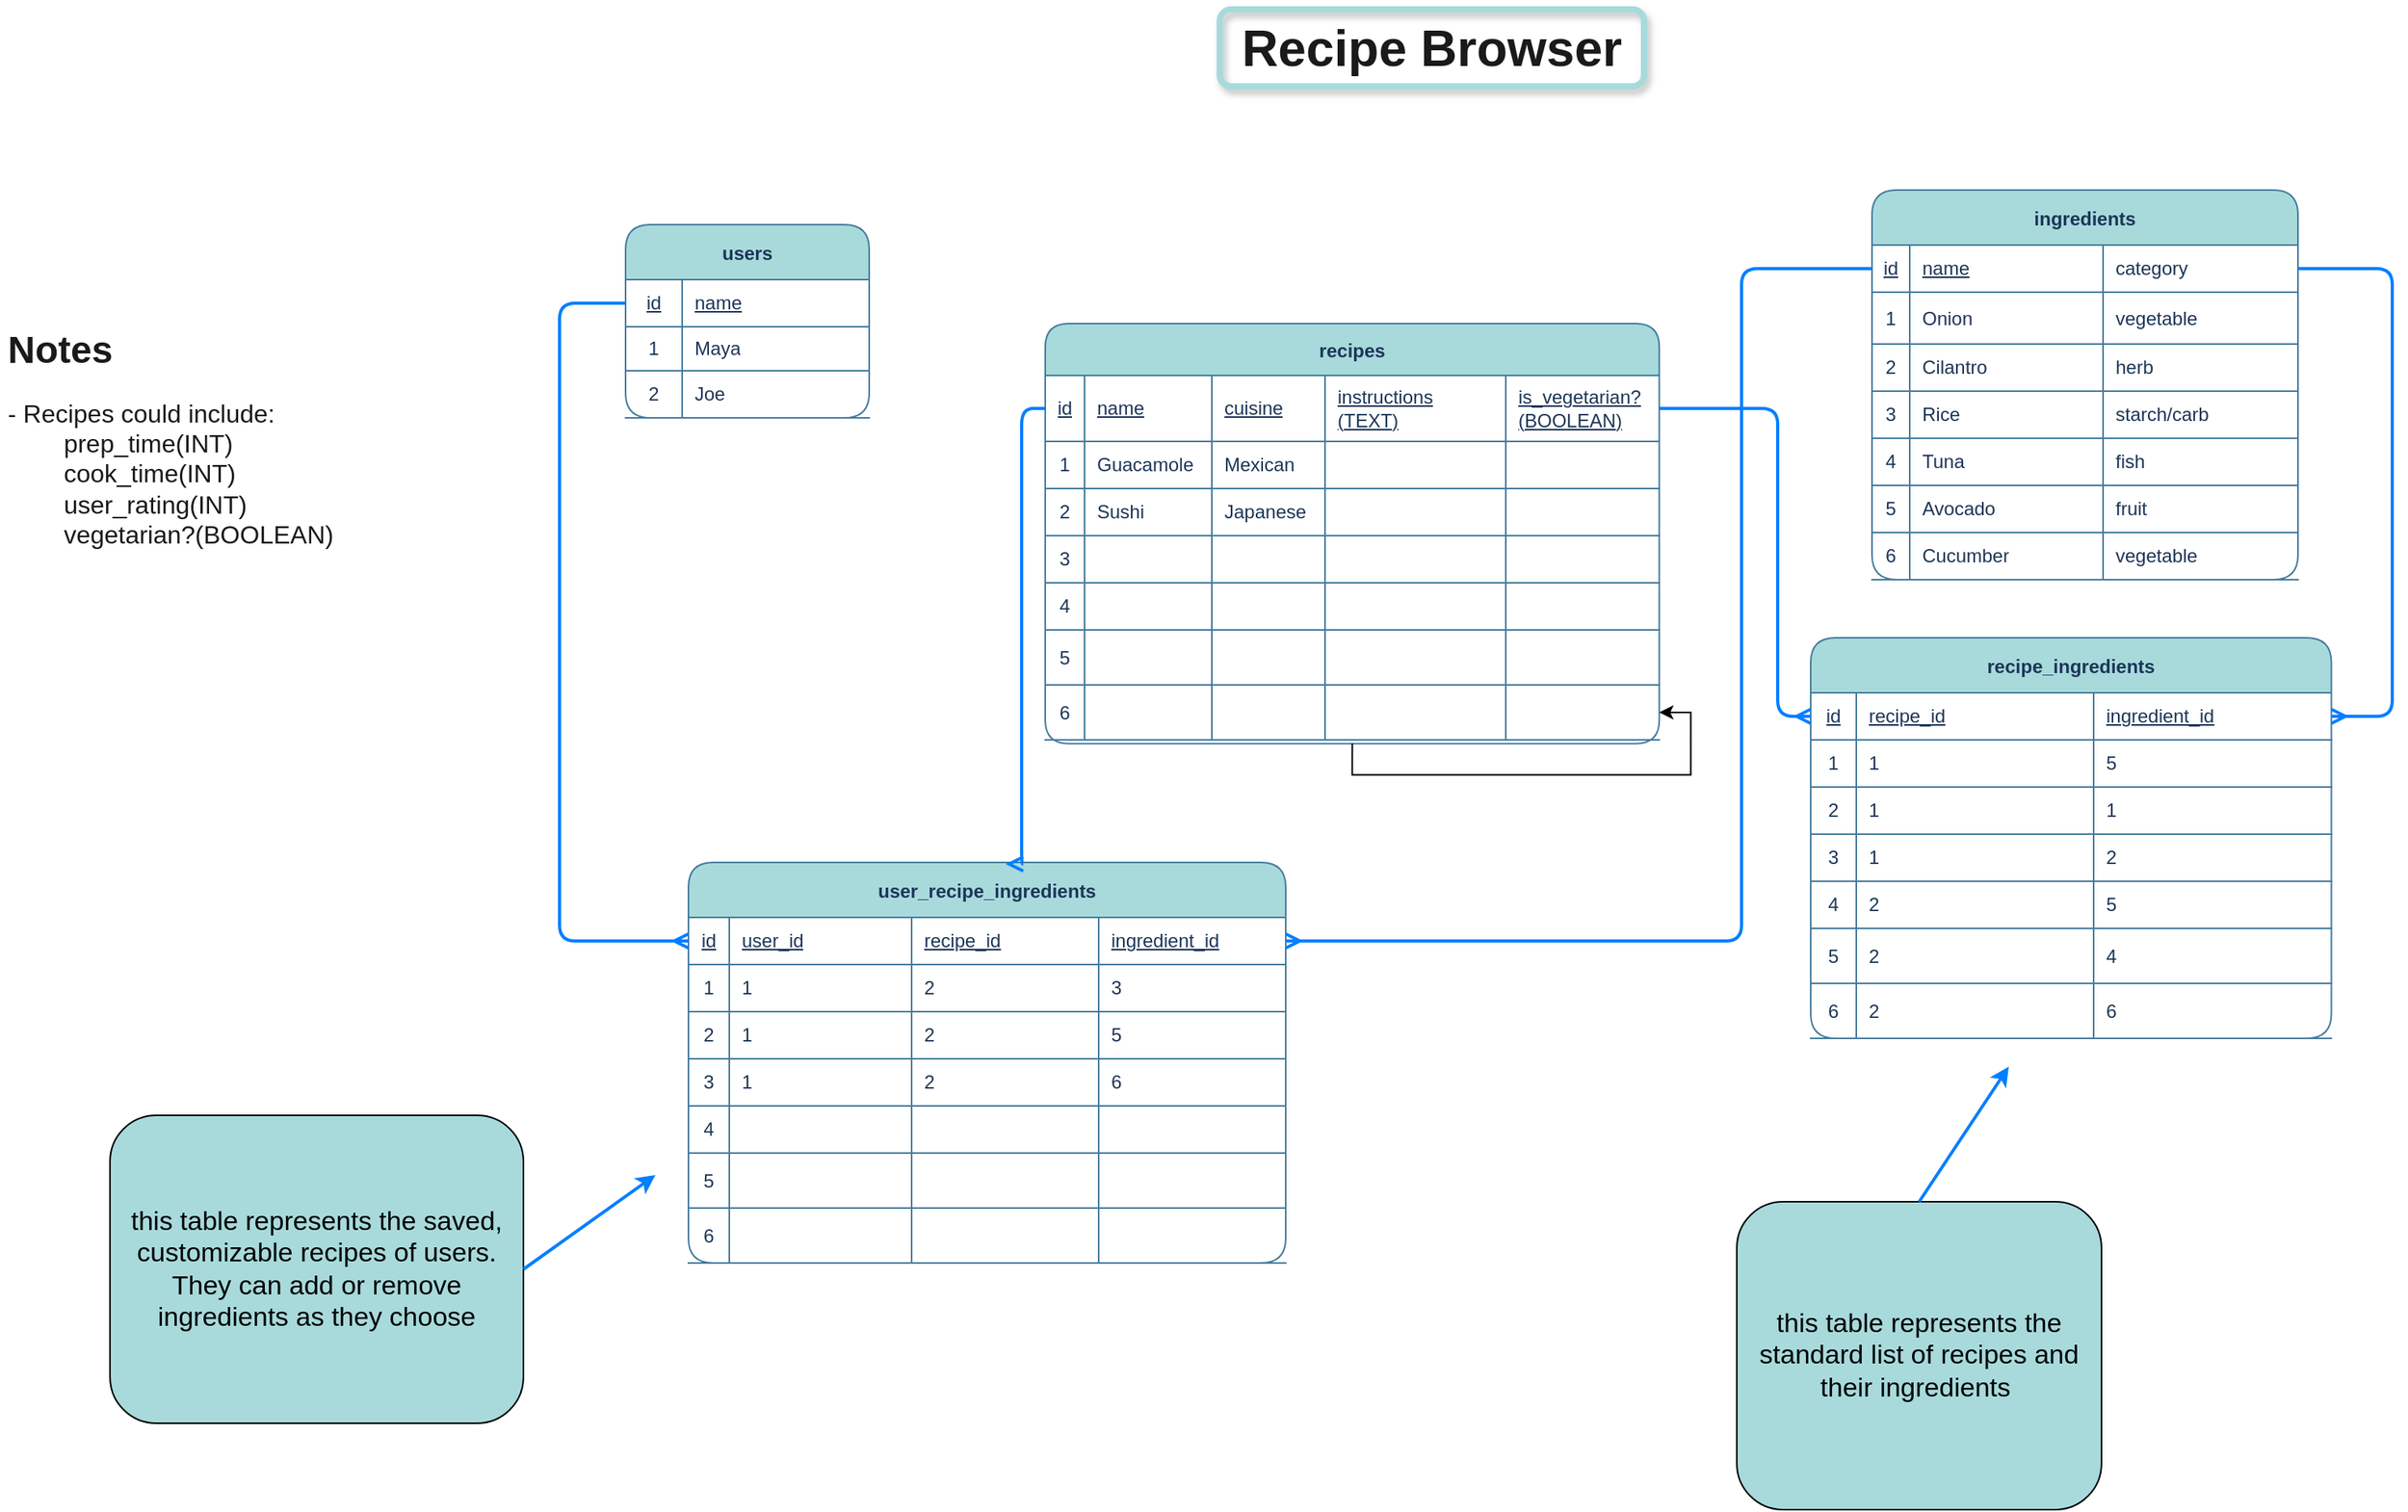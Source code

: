 <mxfile>
    <diagram id="2Q5nVtx4BR8TXtKDtNm_" name="Page-1">
        <mxGraphModel dx="1635" dy="668" grid="0" gridSize="10" guides="1" tooltips="1" connect="1" arrows="1" fold="1" page="1" pageScale="1" pageWidth="1920" pageHeight="1200" background="#FFFFFF" math="0" shadow="0">
            <root>
                <mxCell id="0"/>
                <mxCell id="1" parent="0"/>
                <mxCell id="12" value="recipes" style="shape=table;startSize=33;container=1;collapsible=0;childLayout=tableLayout;fixedRows=1;rowLines=0;fontStyle=1;align=center;fillColor=#A8DADC;strokeColor=#457B9D;fontColor=#1D3557;rounded=1;shadow=0;" parent="1" vertex="1">
                    <mxGeometry x="756" y="303" width="390.65" height="267.313" as="geometry"/>
                </mxCell>
                <mxCell id="31" style="shape=partialRectangle;html=1;whiteSpace=wrap;collapsible=0;dropTarget=0;pointerEvents=0;fillColor=none;top=0;left=0;bottom=1;right=0;points=[[0,0.5],[1,0.5]];portConstraint=eastwest;strokeColor=#457B9D;fontColor=#1D3557;" parent="12" vertex="1">
                    <mxGeometry y="33" width="390.65" height="42" as="geometry"/>
                </mxCell>
                <mxCell id="32" value="&lt;u&gt;id&lt;/u&gt;" style="shape=partialRectangle;html=1;whiteSpace=wrap;connectable=0;fillColor=none;top=0;left=0;bottom=0;right=0;overflow=hidden;strokeColor=#457B9D;fontColor=#1D3557;" parent="31" vertex="1">
                    <mxGeometry width="25" height="42" as="geometry"/>
                </mxCell>
                <mxCell id="33" value="&lt;u&gt;name&lt;/u&gt;" style="shape=partialRectangle;html=1;whiteSpace=wrap;connectable=0;fillColor=none;top=0;left=0;bottom=0;right=0;align=left;spacingLeft=6;overflow=hidden;strokeColor=#457B9D;fontColor=#1D3557;" parent="31" vertex="1">
                    <mxGeometry x="25" width="81" height="42" as="geometry"/>
                </mxCell>
                <mxCell id="135" value="&lt;u&gt;cuisine&lt;/u&gt;" style="shape=partialRectangle;html=1;whiteSpace=wrap;connectable=0;fillColor=none;top=0;left=0;bottom=0;right=0;align=left;spacingLeft=6;overflow=hidden;strokeColor=#457B9D;fontColor=#1D3557;fontStyle=4" parent="31" vertex="1">
                    <mxGeometry x="106" width="72" height="42" as="geometry"/>
                </mxCell>
                <mxCell id="259" value="instructions &lt;br&gt;(TEXT)" style="shape=partialRectangle;html=1;whiteSpace=wrap;connectable=0;fillColor=none;top=0;left=0;bottom=0;right=0;align=left;spacingLeft=6;overflow=hidden;strokeColor=#457B9D;fontColor=#1D3557;fontStyle=4" vertex="1" parent="31">
                    <mxGeometry x="178" width="115" height="42" as="geometry"/>
                </mxCell>
                <mxCell id="278" value="is_vegetarian?&lt;br&gt;(BOOLEAN)" style="shape=partialRectangle;html=1;whiteSpace=wrap;connectable=0;fillColor=none;top=0;left=0;bottom=0;right=0;align=left;spacingLeft=6;overflow=hidden;strokeColor=#457B9D;fontColor=#1D3557;fontStyle=4" vertex="1" parent="31">
                    <mxGeometry x="293" width="98" height="42" as="geometry"/>
                </mxCell>
                <mxCell id="13" value="" style="shape=partialRectangle;html=1;whiteSpace=wrap;collapsible=0;dropTarget=0;pointerEvents=0;fillColor=none;top=0;left=0;bottom=1;right=0;points=[[0,0.5],[1,0.5]];portConstraint=eastwest;strokeColor=#457B9D;fontColor=#1D3557;" parent="12" vertex="1">
                    <mxGeometry y="75" width="390.65" height="30" as="geometry"/>
                </mxCell>
                <mxCell id="14" value="1" style="shape=partialRectangle;html=1;whiteSpace=wrap;connectable=0;fillColor=none;top=0;left=0;bottom=0;right=0;overflow=hidden;strokeColor=#457B9D;fontColor=#1D3557;" parent="13" vertex="1">
                    <mxGeometry width="25" height="30" as="geometry"/>
                </mxCell>
                <mxCell id="15" value="Guacamole" style="shape=partialRectangle;html=1;whiteSpace=wrap;connectable=0;fillColor=none;top=0;left=0;bottom=0;right=0;align=left;spacingLeft=6;overflow=hidden;strokeColor=#457B9D;fontColor=#1D3557;" parent="13" vertex="1">
                    <mxGeometry x="25" width="81" height="30" as="geometry"/>
                </mxCell>
                <mxCell id="136" value="Mexican" style="shape=partialRectangle;html=1;whiteSpace=wrap;connectable=0;fillColor=none;top=0;left=0;bottom=0;right=0;align=left;spacingLeft=6;overflow=hidden;strokeColor=#457B9D;fontColor=#1D3557;" parent="13" vertex="1">
                    <mxGeometry x="106" width="72" height="30" as="geometry"/>
                </mxCell>
                <mxCell id="260" style="shape=partialRectangle;html=1;whiteSpace=wrap;connectable=0;fillColor=none;top=0;left=0;bottom=0;right=0;align=left;spacingLeft=6;overflow=hidden;strokeColor=#457B9D;fontColor=#1D3557;" vertex="1" parent="13">
                    <mxGeometry x="178" width="115" height="30" as="geometry"/>
                </mxCell>
                <mxCell id="279" style="shape=partialRectangle;html=1;whiteSpace=wrap;connectable=0;fillColor=none;top=0;left=0;bottom=0;right=0;align=left;spacingLeft=6;overflow=hidden;strokeColor=#457B9D;fontColor=#1D3557;" vertex="1" parent="13">
                    <mxGeometry x="293" width="98" height="30" as="geometry"/>
                </mxCell>
                <mxCell id="28" style="shape=partialRectangle;html=1;whiteSpace=wrap;collapsible=0;dropTarget=0;pointerEvents=0;fillColor=none;top=0;left=0;bottom=1;right=0;points=[[0,0.5],[1,0.5]];portConstraint=eastwest;strokeColor=#457B9D;fontColor=#1D3557;" parent="12" vertex="1">
                    <mxGeometry y="105" width="390.65" height="30" as="geometry"/>
                </mxCell>
                <mxCell id="29" value="2" style="shape=partialRectangle;html=1;whiteSpace=wrap;connectable=0;fillColor=none;top=0;left=0;bottom=0;right=0;overflow=hidden;strokeColor=#457B9D;fontColor=#1D3557;" parent="28" vertex="1">
                    <mxGeometry width="25" height="30" as="geometry"/>
                </mxCell>
                <mxCell id="30" value="Sushi" style="shape=partialRectangle;html=1;whiteSpace=wrap;connectable=0;fillColor=none;top=0;left=0;bottom=0;right=0;align=left;spacingLeft=6;overflow=hidden;strokeColor=#457B9D;fontColor=#1D3557;" parent="28" vertex="1">
                    <mxGeometry x="25" width="81" height="30" as="geometry"/>
                </mxCell>
                <mxCell id="137" value="Japanese" style="shape=partialRectangle;html=1;whiteSpace=wrap;connectable=0;fillColor=none;top=0;left=0;bottom=0;right=0;align=left;spacingLeft=6;overflow=hidden;strokeColor=#457B9D;fontColor=#1D3557;" parent="28" vertex="1">
                    <mxGeometry x="106" width="72" height="30" as="geometry"/>
                </mxCell>
                <mxCell id="261" style="shape=partialRectangle;html=1;whiteSpace=wrap;connectable=0;fillColor=none;top=0;left=0;bottom=0;right=0;align=left;spacingLeft=6;overflow=hidden;strokeColor=#457B9D;fontColor=#1D3557;" vertex="1" parent="28">
                    <mxGeometry x="178" width="115" height="30" as="geometry"/>
                </mxCell>
                <mxCell id="280" style="shape=partialRectangle;html=1;whiteSpace=wrap;connectable=0;fillColor=none;top=0;left=0;bottom=0;right=0;align=left;spacingLeft=6;overflow=hidden;strokeColor=#457B9D;fontColor=#1D3557;" vertex="1" parent="28">
                    <mxGeometry x="293" width="98" height="30" as="geometry"/>
                </mxCell>
                <mxCell id="25" style="shape=partialRectangle;html=1;whiteSpace=wrap;collapsible=0;dropTarget=0;pointerEvents=0;fillColor=none;top=0;left=0;bottom=1;right=0;points=[[0,0.5],[1,0.5]];portConstraint=eastwest;strokeColor=#457B9D;fontColor=#1D3557;" parent="12" vertex="1">
                    <mxGeometry y="135" width="390.65" height="30" as="geometry"/>
                </mxCell>
                <mxCell id="26" value="3" style="shape=partialRectangle;html=1;whiteSpace=wrap;connectable=0;fillColor=none;top=0;left=0;bottom=0;right=0;overflow=hidden;strokeColor=#457B9D;fontColor=#1D3557;" parent="25" vertex="1">
                    <mxGeometry width="25" height="30" as="geometry"/>
                </mxCell>
                <mxCell id="27" value="" style="shape=partialRectangle;html=1;whiteSpace=wrap;connectable=0;fillColor=none;top=0;left=0;bottom=0;right=0;align=left;spacingLeft=6;overflow=hidden;strokeColor=#457B9D;fontColor=#1D3557;" parent="25" vertex="1">
                    <mxGeometry x="25" width="81" height="30" as="geometry"/>
                </mxCell>
                <mxCell id="138" style="shape=partialRectangle;html=1;whiteSpace=wrap;connectable=0;fillColor=none;top=0;left=0;bottom=0;right=0;align=left;spacingLeft=6;overflow=hidden;strokeColor=#457B9D;fontColor=#1D3557;" parent="25" vertex="1">
                    <mxGeometry x="106" width="72" height="30" as="geometry"/>
                </mxCell>
                <mxCell id="262" style="shape=partialRectangle;html=1;whiteSpace=wrap;connectable=0;fillColor=none;top=0;left=0;bottom=0;right=0;align=left;spacingLeft=6;overflow=hidden;strokeColor=#457B9D;fontColor=#1D3557;" vertex="1" parent="25">
                    <mxGeometry x="178" width="115" height="30" as="geometry"/>
                </mxCell>
                <mxCell id="281" style="shape=partialRectangle;html=1;whiteSpace=wrap;connectable=0;fillColor=none;top=0;left=0;bottom=0;right=0;align=left;spacingLeft=6;overflow=hidden;strokeColor=#457B9D;fontColor=#1D3557;" vertex="1" parent="25">
                    <mxGeometry x="293" width="98" height="30" as="geometry"/>
                </mxCell>
                <mxCell id="22" style="shape=partialRectangle;html=1;whiteSpace=wrap;collapsible=0;dropTarget=0;pointerEvents=0;fillColor=none;top=0;left=0;bottom=1;right=0;points=[[0,0.5],[1,0.5]];portConstraint=eastwest;strokeColor=#457B9D;fontColor=#1D3557;" parent="12" vertex="1">
                    <mxGeometry y="165" width="390.65" height="30" as="geometry"/>
                </mxCell>
                <mxCell id="23" value="4" style="shape=partialRectangle;html=1;whiteSpace=wrap;connectable=0;fillColor=none;top=0;left=0;bottom=0;right=0;overflow=hidden;strokeColor=#457B9D;fontColor=#1D3557;" parent="22" vertex="1">
                    <mxGeometry width="25" height="30" as="geometry"/>
                </mxCell>
                <mxCell id="24" value="" style="shape=partialRectangle;html=1;whiteSpace=wrap;connectable=0;fillColor=none;top=0;left=0;bottom=0;right=0;align=left;spacingLeft=6;overflow=hidden;strokeColor=#457B9D;fontColor=#1D3557;" parent="22" vertex="1">
                    <mxGeometry x="25" width="81" height="30" as="geometry"/>
                </mxCell>
                <mxCell id="139" style="shape=partialRectangle;html=1;whiteSpace=wrap;connectable=0;fillColor=none;top=0;left=0;bottom=0;right=0;align=left;spacingLeft=6;overflow=hidden;strokeColor=#457B9D;fontColor=#1D3557;" parent="22" vertex="1">
                    <mxGeometry x="106" width="72" height="30" as="geometry"/>
                </mxCell>
                <mxCell id="263" style="shape=partialRectangle;html=1;whiteSpace=wrap;connectable=0;fillColor=none;top=0;left=0;bottom=0;right=0;align=left;spacingLeft=6;overflow=hidden;strokeColor=#457B9D;fontColor=#1D3557;" vertex="1" parent="22">
                    <mxGeometry x="178" width="115" height="30" as="geometry"/>
                </mxCell>
                <mxCell id="282" style="shape=partialRectangle;html=1;whiteSpace=wrap;connectable=0;fillColor=none;top=0;left=0;bottom=0;right=0;align=left;spacingLeft=6;overflow=hidden;strokeColor=#457B9D;fontColor=#1D3557;" vertex="1" parent="22">
                    <mxGeometry x="293" width="98" height="30" as="geometry"/>
                </mxCell>
                <mxCell id="99" style="shape=partialRectangle;html=1;whiteSpace=wrap;collapsible=0;dropTarget=0;pointerEvents=0;fillColor=none;top=0;left=0;bottom=1;right=0;points=[[0,0.5],[1,0.5]];portConstraint=eastwest;strokeColor=#457B9D;fontColor=#1D3557;" parent="12" vertex="1">
                    <mxGeometry y="195" width="390.65" height="35" as="geometry"/>
                </mxCell>
                <mxCell id="100" value="5" style="shape=partialRectangle;html=1;whiteSpace=wrap;connectable=0;fillColor=none;top=0;left=0;bottom=0;right=0;overflow=hidden;strokeColor=#457B9D;fontColor=#1D3557;" parent="99" vertex="1">
                    <mxGeometry width="25" height="35" as="geometry"/>
                </mxCell>
                <mxCell id="101" value="" style="shape=partialRectangle;html=1;whiteSpace=wrap;connectable=0;fillColor=none;top=0;left=0;bottom=0;right=0;align=left;spacingLeft=6;overflow=hidden;strokeColor=#457B9D;fontColor=#1D3557;" parent="99" vertex="1">
                    <mxGeometry x="25" width="81" height="35" as="geometry"/>
                </mxCell>
                <mxCell id="140" style="shape=partialRectangle;html=1;whiteSpace=wrap;connectable=0;fillColor=none;top=0;left=0;bottom=0;right=0;align=left;spacingLeft=6;overflow=hidden;strokeColor=#457B9D;fontColor=#1D3557;" parent="99" vertex="1">
                    <mxGeometry x="106" width="72" height="35" as="geometry"/>
                </mxCell>
                <mxCell id="264" style="shape=partialRectangle;html=1;whiteSpace=wrap;connectable=0;fillColor=none;top=0;left=0;bottom=0;right=0;align=left;spacingLeft=6;overflow=hidden;strokeColor=#457B9D;fontColor=#1D3557;" vertex="1" parent="99">
                    <mxGeometry x="178" width="115" height="35" as="geometry"/>
                </mxCell>
                <mxCell id="283" style="shape=partialRectangle;html=1;whiteSpace=wrap;connectable=0;fillColor=none;top=0;left=0;bottom=0;right=0;align=left;spacingLeft=6;overflow=hidden;strokeColor=#457B9D;fontColor=#1D3557;" vertex="1" parent="99">
                    <mxGeometry x="293" width="98" height="35" as="geometry"/>
                </mxCell>
                <mxCell id="102" style="shape=partialRectangle;html=1;whiteSpace=wrap;collapsible=0;dropTarget=0;pointerEvents=0;fillColor=none;top=0;left=0;bottom=1;right=0;points=[[0,0.5],[1,0.5]];portConstraint=eastwest;strokeColor=#457B9D;fontColor=#1D3557;" parent="12" vertex="1">
                    <mxGeometry y="230" width="390.65" height="35" as="geometry"/>
                </mxCell>
                <mxCell id="103" value="6" style="shape=partialRectangle;html=1;whiteSpace=wrap;connectable=0;fillColor=none;top=0;left=0;bottom=0;right=0;overflow=hidden;strokeColor=#457B9D;fontColor=#1D3557;" parent="102" vertex="1">
                    <mxGeometry width="25" height="35" as="geometry"/>
                </mxCell>
                <mxCell id="104" value="" style="shape=partialRectangle;html=1;whiteSpace=wrap;connectable=0;fillColor=none;top=0;left=0;bottom=0;right=0;align=left;spacingLeft=6;overflow=hidden;strokeColor=#457B9D;fontColor=#1D3557;" parent="102" vertex="1">
                    <mxGeometry x="25" width="81" height="35" as="geometry"/>
                </mxCell>
                <mxCell id="141" style="shape=partialRectangle;html=1;whiteSpace=wrap;connectable=0;fillColor=none;top=0;left=0;bottom=0;right=0;align=left;spacingLeft=6;overflow=hidden;strokeColor=#457B9D;fontColor=#1D3557;" parent="102" vertex="1">
                    <mxGeometry x="106" width="72" height="35" as="geometry"/>
                </mxCell>
                <mxCell id="265" style="shape=partialRectangle;html=1;whiteSpace=wrap;connectable=0;fillColor=none;top=0;left=0;bottom=0;right=0;align=left;spacingLeft=6;overflow=hidden;strokeColor=#457B9D;fontColor=#1D3557;" vertex="1" parent="102">
                    <mxGeometry x="178" width="115" height="35" as="geometry"/>
                </mxCell>
                <mxCell id="284" style="shape=partialRectangle;html=1;whiteSpace=wrap;connectable=0;fillColor=none;top=0;left=0;bottom=0;right=0;align=left;spacingLeft=6;overflow=hidden;strokeColor=#457B9D;fontColor=#1D3557;" vertex="1" parent="102">
                    <mxGeometry x="293" width="98" height="35" as="geometry"/>
                </mxCell>
                <mxCell id="177" style="edgeStyle=orthogonalEdgeStyle;rounded=0;orthogonalLoop=1;jettySize=auto;html=1;exitX=0.5;exitY=1;exitDx=0;exitDy=0;" edge="1" parent="12" source="12" target="102">
                    <mxGeometry relative="1" as="geometry"/>
                </mxCell>
                <mxCell id="83" value="ingredients" style="shape=table;startSize=35;container=1;collapsible=0;childLayout=tableLayout;fixedRows=1;rowLines=0;fontStyle=1;align=center;fillColor=#A8DADC;strokeColor=#457B9D;fontColor=#1D3557;rounded=1;shadow=0;" parent="1" vertex="1">
                    <mxGeometry x="1282" y="218" width="271" height="248" as="geometry"/>
                </mxCell>
                <mxCell id="84" style="shape=partialRectangle;html=1;whiteSpace=wrap;collapsible=0;dropTarget=0;pointerEvents=0;fillColor=none;top=0;left=0;bottom=1;right=0;points=[[0,0.5],[1,0.5]];portConstraint=eastwest;strokeColor=#457B9D;fontColor=#1D3557;" parent="83" vertex="1">
                    <mxGeometry y="35" width="271" height="30" as="geometry"/>
                </mxCell>
                <mxCell id="85" value="&lt;u&gt;id&lt;/u&gt;" style="shape=partialRectangle;html=1;whiteSpace=wrap;connectable=0;fillColor=none;top=0;left=0;bottom=0;right=0;overflow=hidden;strokeColor=#457B9D;fontColor=#1D3557;" parent="84" vertex="1">
                    <mxGeometry width="24" height="30" as="geometry"/>
                </mxCell>
                <mxCell id="86" value="&lt;u&gt;name&lt;/u&gt;" style="shape=partialRectangle;html=1;whiteSpace=wrap;connectable=0;fillColor=none;top=0;left=0;bottom=0;right=0;align=left;spacingLeft=6;overflow=hidden;strokeColor=#457B9D;fontColor=#1D3557;" parent="84" vertex="1">
                    <mxGeometry x="24" width="123" height="30" as="geometry"/>
                </mxCell>
                <mxCell id="125" value="category" style="shape=partialRectangle;html=1;whiteSpace=wrap;connectable=0;fillColor=none;top=0;left=0;bottom=0;right=0;align=left;spacingLeft=6;overflow=hidden;strokeColor=#457B9D;fontColor=#1D3557;" parent="84" vertex="1">
                    <mxGeometry x="147" width="124" height="30" as="geometry"/>
                </mxCell>
                <mxCell id="87" value="" style="shape=partialRectangle;html=1;whiteSpace=wrap;collapsible=0;dropTarget=0;pointerEvents=0;fillColor=none;top=0;left=0;bottom=1;right=0;points=[[0,0.5],[1,0.5]];portConstraint=eastwest;strokeColor=#457B9D;fontColor=#1D3557;" parent="83" vertex="1">
                    <mxGeometry y="65" width="271" height="33" as="geometry"/>
                </mxCell>
                <mxCell id="88" value="1" style="shape=partialRectangle;html=1;whiteSpace=wrap;connectable=0;fillColor=none;top=0;left=0;bottom=0;right=0;overflow=hidden;strokeColor=#457B9D;fontColor=#1D3557;" parent="87" vertex="1">
                    <mxGeometry width="24" height="33" as="geometry"/>
                </mxCell>
                <mxCell id="89" value="Onion" style="shape=partialRectangle;html=1;whiteSpace=wrap;connectable=0;fillColor=none;top=0;left=0;bottom=0;right=0;align=left;spacingLeft=6;overflow=hidden;strokeColor=#457B9D;fontColor=#1D3557;" parent="87" vertex="1">
                    <mxGeometry x="24" width="123" height="33" as="geometry"/>
                </mxCell>
                <mxCell id="126" value="vegetable" style="shape=partialRectangle;html=1;whiteSpace=wrap;connectable=0;fillColor=none;top=0;left=0;bottom=0;right=0;align=left;spacingLeft=6;overflow=hidden;strokeColor=#457B9D;fontColor=#1D3557;" parent="87" vertex="1">
                    <mxGeometry x="147" width="124" height="33" as="geometry"/>
                </mxCell>
                <mxCell id="90" style="shape=partialRectangle;html=1;whiteSpace=wrap;collapsible=0;dropTarget=0;pointerEvents=0;fillColor=none;top=0;left=0;bottom=1;right=0;points=[[0,0.5],[1,0.5]];portConstraint=eastwest;strokeColor=#457B9D;fontColor=#1D3557;" parent="83" vertex="1">
                    <mxGeometry y="98" width="271" height="30" as="geometry"/>
                </mxCell>
                <mxCell id="91" value="2" style="shape=partialRectangle;html=1;whiteSpace=wrap;connectable=0;fillColor=none;top=0;left=0;bottom=0;right=0;overflow=hidden;strokeColor=#457B9D;fontColor=#1D3557;" parent="90" vertex="1">
                    <mxGeometry width="24" height="30" as="geometry"/>
                </mxCell>
                <mxCell id="92" value="Cilantro" style="shape=partialRectangle;html=1;whiteSpace=wrap;connectable=0;fillColor=none;top=0;left=0;bottom=0;right=0;align=left;spacingLeft=6;overflow=hidden;strokeColor=#457B9D;fontColor=#1D3557;" parent="90" vertex="1">
                    <mxGeometry x="24" width="123" height="30" as="geometry"/>
                </mxCell>
                <mxCell id="127" value="herb" style="shape=partialRectangle;html=1;whiteSpace=wrap;connectable=0;fillColor=none;top=0;left=0;bottom=0;right=0;align=left;spacingLeft=6;overflow=hidden;strokeColor=#457B9D;fontColor=#1D3557;" parent="90" vertex="1">
                    <mxGeometry x="147" width="124" height="30" as="geometry"/>
                </mxCell>
                <mxCell id="93" style="shape=partialRectangle;html=1;whiteSpace=wrap;collapsible=0;dropTarget=0;pointerEvents=0;fillColor=none;top=0;left=0;bottom=1;right=0;points=[[0,0.5],[1,0.5]];portConstraint=eastwest;strokeColor=#457B9D;fontColor=#1D3557;" parent="83" vertex="1">
                    <mxGeometry y="128" width="271" height="30" as="geometry"/>
                </mxCell>
                <mxCell id="94" value="3" style="shape=partialRectangle;html=1;whiteSpace=wrap;connectable=0;fillColor=none;top=0;left=0;bottom=0;right=0;overflow=hidden;strokeColor=#457B9D;fontColor=#1D3557;" parent="93" vertex="1">
                    <mxGeometry width="24" height="30" as="geometry"/>
                </mxCell>
                <mxCell id="95" value="Rice" style="shape=partialRectangle;html=1;whiteSpace=wrap;connectable=0;fillColor=none;top=0;left=0;bottom=0;right=0;align=left;spacingLeft=6;overflow=hidden;strokeColor=#457B9D;fontColor=#1D3557;" parent="93" vertex="1">
                    <mxGeometry x="24" width="123" height="30" as="geometry"/>
                </mxCell>
                <mxCell id="128" value="starch/carb" style="shape=partialRectangle;html=1;whiteSpace=wrap;connectable=0;fillColor=none;top=0;left=0;bottom=0;right=0;align=left;spacingLeft=6;overflow=hidden;strokeColor=#457B9D;fontColor=#1D3557;" parent="93" vertex="1">
                    <mxGeometry x="147" width="124" height="30" as="geometry"/>
                </mxCell>
                <mxCell id="96" style="shape=partialRectangle;html=1;whiteSpace=wrap;collapsible=0;dropTarget=0;pointerEvents=0;fillColor=none;top=0;left=0;bottom=1;right=0;points=[[0,0.5],[1,0.5]];portConstraint=eastwest;strokeColor=#457B9D;fontColor=#1D3557;" parent="83" vertex="1">
                    <mxGeometry y="158" width="271" height="30" as="geometry"/>
                </mxCell>
                <mxCell id="97" value="4" style="shape=partialRectangle;html=1;whiteSpace=wrap;connectable=0;fillColor=none;top=0;left=0;bottom=0;right=0;overflow=hidden;strokeColor=#457B9D;fontColor=#1D3557;" parent="96" vertex="1">
                    <mxGeometry width="24" height="30" as="geometry"/>
                </mxCell>
                <mxCell id="98" value="Tuna" style="shape=partialRectangle;html=1;whiteSpace=wrap;connectable=0;fillColor=none;top=0;left=0;bottom=0;right=0;align=left;spacingLeft=6;overflow=hidden;strokeColor=#457B9D;fontColor=#1D3557;" parent="96" vertex="1">
                    <mxGeometry x="24" width="123" height="30" as="geometry"/>
                </mxCell>
                <mxCell id="129" value="fish" style="shape=partialRectangle;html=1;whiteSpace=wrap;connectable=0;fillColor=none;top=0;left=0;bottom=0;right=0;align=left;spacingLeft=6;overflow=hidden;strokeColor=#457B9D;fontColor=#1D3557;" parent="96" vertex="1">
                    <mxGeometry x="147" width="124" height="30" as="geometry"/>
                </mxCell>
                <mxCell id="220" style="shape=partialRectangle;html=1;whiteSpace=wrap;collapsible=0;dropTarget=0;pointerEvents=0;fillColor=none;top=0;left=0;bottom=1;right=0;points=[[0,0.5],[1,0.5]];portConstraint=eastwest;strokeColor=#457B9D;fontColor=#1D3557;" vertex="1" parent="83">
                    <mxGeometry y="188" width="271" height="30" as="geometry"/>
                </mxCell>
                <mxCell id="221" value="5" style="shape=partialRectangle;html=1;whiteSpace=wrap;connectable=0;fillColor=none;top=0;left=0;bottom=0;right=0;overflow=hidden;strokeColor=#457B9D;fontColor=#1D3557;" vertex="1" parent="220">
                    <mxGeometry width="24" height="30" as="geometry"/>
                </mxCell>
                <mxCell id="222" value="Avocado" style="shape=partialRectangle;html=1;whiteSpace=wrap;connectable=0;fillColor=none;top=0;left=0;bottom=0;right=0;align=left;spacingLeft=6;overflow=hidden;strokeColor=#457B9D;fontColor=#1D3557;" vertex="1" parent="220">
                    <mxGeometry x="24" width="123" height="30" as="geometry"/>
                </mxCell>
                <mxCell id="223" value="fruit" style="shape=partialRectangle;html=1;whiteSpace=wrap;connectable=0;fillColor=none;top=0;left=0;bottom=0;right=0;align=left;spacingLeft=6;overflow=hidden;strokeColor=#457B9D;fontColor=#1D3557;" vertex="1" parent="220">
                    <mxGeometry x="147" width="124" height="30" as="geometry"/>
                </mxCell>
                <mxCell id="243" style="shape=partialRectangle;html=1;whiteSpace=wrap;collapsible=0;dropTarget=0;pointerEvents=0;fillColor=none;top=0;left=0;bottom=1;right=0;points=[[0,0.5],[1,0.5]];portConstraint=eastwest;strokeColor=#457B9D;fontColor=#1D3557;" vertex="1" parent="83">
                    <mxGeometry y="218" width="271" height="30" as="geometry"/>
                </mxCell>
                <mxCell id="244" value="6" style="shape=partialRectangle;html=1;whiteSpace=wrap;connectable=0;fillColor=none;top=0;left=0;bottom=0;right=0;overflow=hidden;strokeColor=#457B9D;fontColor=#1D3557;" vertex="1" parent="243">
                    <mxGeometry width="24" height="30" as="geometry"/>
                </mxCell>
                <mxCell id="245" value="Cucumber" style="shape=partialRectangle;html=1;whiteSpace=wrap;connectable=0;fillColor=none;top=0;left=0;bottom=0;right=0;align=left;spacingLeft=6;overflow=hidden;strokeColor=#457B9D;fontColor=#1D3557;" vertex="1" parent="243">
                    <mxGeometry x="24" width="123" height="30" as="geometry"/>
                </mxCell>
                <mxCell id="246" value="vegetable" style="shape=partialRectangle;html=1;whiteSpace=wrap;connectable=0;fillColor=none;top=0;left=0;bottom=0;right=0;align=left;spacingLeft=6;overflow=hidden;strokeColor=#457B9D;fontColor=#1D3557;" vertex="1" parent="243">
                    <mxGeometry x="147" width="124" height="30" as="geometry"/>
                </mxCell>
                <mxCell id="148" value="user_recipe_ingredients" style="shape=table;startSize=35;container=1;collapsible=0;childLayout=tableLayout;fixedRows=1;rowLines=0;fontStyle=1;align=center;fillColor=#A8DADC;strokeColor=#457B9D;fontColor=#1D3557;rounded=1;shadow=0;" vertex="1" parent="1">
                    <mxGeometry x="529" y="646" width="380" height="255" as="geometry"/>
                </mxCell>
                <mxCell id="149" style="shape=partialRectangle;html=1;whiteSpace=wrap;collapsible=0;dropTarget=0;pointerEvents=0;fillColor=none;top=0;left=0;bottom=1;right=0;points=[[0,0.5],[1,0.5]];portConstraint=eastwest;strokeColor=#457B9D;fontColor=#1D3557;" vertex="1" parent="148">
                    <mxGeometry y="35" width="380" height="30" as="geometry"/>
                </mxCell>
                <mxCell id="150" value="&lt;u&gt;id&lt;/u&gt;" style="shape=partialRectangle;html=1;whiteSpace=wrap;connectable=0;fillColor=none;top=0;left=0;bottom=0;right=0;overflow=hidden;strokeColor=#457B9D;fontColor=#1D3557;" vertex="1" parent="149">
                    <mxGeometry width="26" height="30" as="geometry"/>
                </mxCell>
                <mxCell id="151" value="&lt;u&gt;user_id&lt;/u&gt;" style="shape=partialRectangle;html=1;whiteSpace=wrap;connectable=0;fillColor=none;top=0;left=0;bottom=0;right=0;align=left;spacingLeft=6;overflow=hidden;strokeColor=#457B9D;fontColor=#1D3557;" vertex="1" parent="149">
                    <mxGeometry x="26" width="116" height="30" as="geometry"/>
                </mxCell>
                <mxCell id="152" value="&lt;u&gt;recipe_id&lt;/u&gt;" style="shape=partialRectangle;html=1;whiteSpace=wrap;connectable=0;fillColor=none;top=0;left=0;bottom=0;right=0;align=left;spacingLeft=6;overflow=hidden;strokeColor=#457B9D;fontColor=#1D3557;fontStyle=4" vertex="1" parent="149">
                    <mxGeometry x="142" width="119" height="30" as="geometry"/>
                </mxCell>
                <mxCell id="231" value="ingredient_id" style="shape=partialRectangle;html=1;whiteSpace=wrap;connectable=0;fillColor=none;top=0;left=0;bottom=0;right=0;align=left;spacingLeft=6;overflow=hidden;strokeColor=#457B9D;fontColor=#1D3557;fontStyle=4" vertex="1" parent="149">
                    <mxGeometry x="261" width="119" height="30" as="geometry"/>
                </mxCell>
                <mxCell id="153" value="" style="shape=partialRectangle;html=1;whiteSpace=wrap;collapsible=0;dropTarget=0;pointerEvents=0;fillColor=none;top=0;left=0;bottom=1;right=0;points=[[0,0.5],[1,0.5]];portConstraint=eastwest;strokeColor=#457B9D;fontColor=#1D3557;" vertex="1" parent="148">
                    <mxGeometry y="65" width="380" height="30" as="geometry"/>
                </mxCell>
                <mxCell id="154" value="1" style="shape=partialRectangle;html=1;whiteSpace=wrap;connectable=0;fillColor=none;top=0;left=0;bottom=0;right=0;overflow=hidden;strokeColor=#457B9D;fontColor=#1D3557;" vertex="1" parent="153">
                    <mxGeometry width="26" height="30" as="geometry"/>
                </mxCell>
                <mxCell id="155" value="1" style="shape=partialRectangle;html=1;whiteSpace=wrap;connectable=0;fillColor=none;top=0;left=0;bottom=0;right=0;align=left;spacingLeft=6;overflow=hidden;strokeColor=#457B9D;fontColor=#1D3557;" vertex="1" parent="153">
                    <mxGeometry x="26" width="116" height="30" as="geometry"/>
                </mxCell>
                <mxCell id="156" value="2" style="shape=partialRectangle;html=1;whiteSpace=wrap;connectable=0;fillColor=none;top=0;left=0;bottom=0;right=0;align=left;spacingLeft=6;overflow=hidden;strokeColor=#457B9D;fontColor=#1D3557;" vertex="1" parent="153">
                    <mxGeometry x="142" width="119" height="30" as="geometry"/>
                </mxCell>
                <mxCell id="232" value="3" style="shape=partialRectangle;html=1;whiteSpace=wrap;connectable=0;fillColor=none;top=0;left=0;bottom=0;right=0;align=left;spacingLeft=6;overflow=hidden;strokeColor=#457B9D;fontColor=#1D3557;" vertex="1" parent="153">
                    <mxGeometry x="261" width="119" height="30" as="geometry"/>
                </mxCell>
                <mxCell id="157" style="shape=partialRectangle;html=1;whiteSpace=wrap;collapsible=0;dropTarget=0;pointerEvents=0;fillColor=none;top=0;left=0;bottom=1;right=0;points=[[0,0.5],[1,0.5]];portConstraint=eastwest;strokeColor=#457B9D;fontColor=#1D3557;" vertex="1" parent="148">
                    <mxGeometry y="95" width="380" height="30" as="geometry"/>
                </mxCell>
                <mxCell id="158" value="2" style="shape=partialRectangle;html=1;whiteSpace=wrap;connectable=0;fillColor=none;top=0;left=0;bottom=0;right=0;overflow=hidden;strokeColor=#457B9D;fontColor=#1D3557;" vertex="1" parent="157">
                    <mxGeometry width="26" height="30" as="geometry"/>
                </mxCell>
                <mxCell id="159" value="1" style="shape=partialRectangle;html=1;whiteSpace=wrap;connectable=0;fillColor=none;top=0;left=0;bottom=0;right=0;align=left;spacingLeft=6;overflow=hidden;strokeColor=#457B9D;fontColor=#1D3557;" vertex="1" parent="157">
                    <mxGeometry x="26" width="116" height="30" as="geometry"/>
                </mxCell>
                <mxCell id="160" value="2" style="shape=partialRectangle;html=1;whiteSpace=wrap;connectable=0;fillColor=none;top=0;left=0;bottom=0;right=0;align=left;spacingLeft=6;overflow=hidden;strokeColor=#457B9D;fontColor=#1D3557;" vertex="1" parent="157">
                    <mxGeometry x="142" width="119" height="30" as="geometry"/>
                </mxCell>
                <mxCell id="233" value="5" style="shape=partialRectangle;html=1;whiteSpace=wrap;connectable=0;fillColor=none;top=0;left=0;bottom=0;right=0;align=left;spacingLeft=6;overflow=hidden;strokeColor=#457B9D;fontColor=#1D3557;" vertex="1" parent="157">
                    <mxGeometry x="261" width="119" height="30" as="geometry"/>
                </mxCell>
                <mxCell id="161" style="shape=partialRectangle;html=1;whiteSpace=wrap;collapsible=0;dropTarget=0;pointerEvents=0;fillColor=none;top=0;left=0;bottom=1;right=0;points=[[0,0.5],[1,0.5]];portConstraint=eastwest;strokeColor=#457B9D;fontColor=#1D3557;" vertex="1" parent="148">
                    <mxGeometry y="125" width="380" height="30" as="geometry"/>
                </mxCell>
                <mxCell id="162" value="3" style="shape=partialRectangle;html=1;whiteSpace=wrap;connectable=0;fillColor=none;top=0;left=0;bottom=0;right=0;overflow=hidden;strokeColor=#457B9D;fontColor=#1D3557;" vertex="1" parent="161">
                    <mxGeometry width="26" height="30" as="geometry"/>
                </mxCell>
                <mxCell id="163" value="1" style="shape=partialRectangle;html=1;whiteSpace=wrap;connectable=0;fillColor=none;top=0;left=0;bottom=0;right=0;align=left;spacingLeft=6;overflow=hidden;strokeColor=#457B9D;fontColor=#1D3557;" vertex="1" parent="161">
                    <mxGeometry x="26" width="116" height="30" as="geometry"/>
                </mxCell>
                <mxCell id="164" value="2" style="shape=partialRectangle;html=1;whiteSpace=wrap;connectable=0;fillColor=none;top=0;left=0;bottom=0;right=0;align=left;spacingLeft=6;overflow=hidden;strokeColor=#457B9D;fontColor=#1D3557;" vertex="1" parent="161">
                    <mxGeometry x="142" width="119" height="30" as="geometry"/>
                </mxCell>
                <mxCell id="234" value="6" style="shape=partialRectangle;html=1;whiteSpace=wrap;connectable=0;fillColor=none;top=0;left=0;bottom=0;right=0;align=left;spacingLeft=6;overflow=hidden;strokeColor=#457B9D;fontColor=#1D3557;" vertex="1" parent="161">
                    <mxGeometry x="261" width="119" height="30" as="geometry"/>
                </mxCell>
                <mxCell id="165" style="shape=partialRectangle;html=1;whiteSpace=wrap;collapsible=0;dropTarget=0;pointerEvents=0;fillColor=none;top=0;left=0;bottom=1;right=0;points=[[0,0.5],[1,0.5]];portConstraint=eastwest;strokeColor=#457B9D;fontColor=#1D3557;" vertex="1" parent="148">
                    <mxGeometry y="155" width="380" height="30" as="geometry"/>
                </mxCell>
                <mxCell id="166" value="4" style="shape=partialRectangle;html=1;whiteSpace=wrap;connectable=0;fillColor=none;top=0;left=0;bottom=0;right=0;overflow=hidden;strokeColor=#457B9D;fontColor=#1D3557;" vertex="1" parent="165">
                    <mxGeometry width="26" height="30" as="geometry"/>
                </mxCell>
                <mxCell id="167" value="" style="shape=partialRectangle;html=1;whiteSpace=wrap;connectable=0;fillColor=none;top=0;left=0;bottom=0;right=0;align=left;spacingLeft=6;overflow=hidden;strokeColor=#457B9D;fontColor=#1D3557;" vertex="1" parent="165">
                    <mxGeometry x="26" width="116" height="30" as="geometry"/>
                </mxCell>
                <mxCell id="168" value="" style="shape=partialRectangle;html=1;whiteSpace=wrap;connectable=0;fillColor=none;top=0;left=0;bottom=0;right=0;align=left;spacingLeft=6;overflow=hidden;strokeColor=#457B9D;fontColor=#1D3557;" vertex="1" parent="165">
                    <mxGeometry x="142" width="119" height="30" as="geometry"/>
                </mxCell>
                <mxCell id="235" style="shape=partialRectangle;html=1;whiteSpace=wrap;connectable=0;fillColor=none;top=0;left=0;bottom=0;right=0;align=left;spacingLeft=6;overflow=hidden;strokeColor=#457B9D;fontColor=#1D3557;" vertex="1" parent="165">
                    <mxGeometry x="261" width="119" height="30" as="geometry"/>
                </mxCell>
                <mxCell id="169" style="shape=partialRectangle;html=1;whiteSpace=wrap;collapsible=0;dropTarget=0;pointerEvents=0;fillColor=none;top=0;left=0;bottom=1;right=0;points=[[0,0.5],[1,0.5]];portConstraint=eastwest;strokeColor=#457B9D;fontColor=#1D3557;" vertex="1" parent="148">
                    <mxGeometry y="185" width="380" height="35" as="geometry"/>
                </mxCell>
                <mxCell id="170" value="5" style="shape=partialRectangle;html=1;whiteSpace=wrap;connectable=0;fillColor=none;top=0;left=0;bottom=0;right=0;overflow=hidden;strokeColor=#457B9D;fontColor=#1D3557;" vertex="1" parent="169">
                    <mxGeometry width="26" height="35" as="geometry"/>
                </mxCell>
                <mxCell id="171" value="" style="shape=partialRectangle;html=1;whiteSpace=wrap;connectable=0;fillColor=none;top=0;left=0;bottom=0;right=0;align=left;spacingLeft=6;overflow=hidden;strokeColor=#457B9D;fontColor=#1D3557;" vertex="1" parent="169">
                    <mxGeometry x="26" width="116" height="35" as="geometry"/>
                </mxCell>
                <mxCell id="172" style="shape=partialRectangle;html=1;whiteSpace=wrap;connectable=0;fillColor=none;top=0;left=0;bottom=0;right=0;align=left;spacingLeft=6;overflow=hidden;strokeColor=#457B9D;fontColor=#1D3557;" vertex="1" parent="169">
                    <mxGeometry x="142" width="119" height="35" as="geometry"/>
                </mxCell>
                <mxCell id="236" style="shape=partialRectangle;html=1;whiteSpace=wrap;connectable=0;fillColor=none;top=0;left=0;bottom=0;right=0;align=left;spacingLeft=6;overflow=hidden;strokeColor=#457B9D;fontColor=#1D3557;" vertex="1" parent="169">
                    <mxGeometry x="261" width="119" height="35" as="geometry"/>
                </mxCell>
                <mxCell id="173" style="shape=partialRectangle;html=1;whiteSpace=wrap;collapsible=0;dropTarget=0;pointerEvents=0;fillColor=none;top=0;left=0;bottom=1;right=0;points=[[0,0.5],[1,0.5]];portConstraint=eastwest;strokeColor=#457B9D;fontColor=#1D3557;" vertex="1" parent="148">
                    <mxGeometry y="220" width="380" height="35" as="geometry"/>
                </mxCell>
                <mxCell id="174" value="6" style="shape=partialRectangle;html=1;whiteSpace=wrap;connectable=0;fillColor=none;top=0;left=0;bottom=0;right=0;overflow=hidden;strokeColor=#457B9D;fontColor=#1D3557;" vertex="1" parent="173">
                    <mxGeometry width="26" height="35" as="geometry"/>
                </mxCell>
                <mxCell id="175" value="" style="shape=partialRectangle;html=1;whiteSpace=wrap;connectable=0;fillColor=none;top=0;left=0;bottom=0;right=0;align=left;spacingLeft=6;overflow=hidden;strokeColor=#457B9D;fontColor=#1D3557;" vertex="1" parent="173">
                    <mxGeometry x="26" width="116" height="35" as="geometry"/>
                </mxCell>
                <mxCell id="176" style="shape=partialRectangle;html=1;whiteSpace=wrap;connectable=0;fillColor=none;top=0;left=0;bottom=0;right=0;align=left;spacingLeft=6;overflow=hidden;strokeColor=#457B9D;fontColor=#1D3557;" vertex="1" parent="173">
                    <mxGeometry x="142" width="119" height="35" as="geometry"/>
                </mxCell>
                <mxCell id="237" style="shape=partialRectangle;html=1;whiteSpace=wrap;connectable=0;fillColor=none;top=0;left=0;bottom=0;right=0;align=left;spacingLeft=6;overflow=hidden;strokeColor=#457B9D;fontColor=#1D3557;" vertex="1" parent="173">
                    <mxGeometry x="261" width="119" height="35" as="geometry"/>
                </mxCell>
                <mxCell id="178" value="users" style="shape=table;startSize=35;container=1;collapsible=0;childLayout=tableLayout;fixedRows=1;rowLines=0;fontStyle=1;align=center;fillColor=#A8DADC;strokeColor=#457B9D;fontColor=#1D3557;rounded=1;shadow=0;" vertex="1" parent="1">
                    <mxGeometry x="489" y="240" width="155" height="123" as="geometry"/>
                </mxCell>
                <mxCell id="179" style="shape=partialRectangle;html=1;whiteSpace=wrap;collapsible=0;dropTarget=0;pointerEvents=0;fillColor=none;top=0;left=0;bottom=1;right=0;points=[[0,0.5],[1,0.5]];portConstraint=eastwest;strokeColor=#457B9D;fontColor=#1D3557;" vertex="1" parent="178">
                    <mxGeometry y="35" width="155" height="30" as="geometry"/>
                </mxCell>
                <mxCell id="180" value="&lt;u&gt;id&lt;/u&gt;" style="shape=partialRectangle;html=1;whiteSpace=wrap;connectable=0;fillColor=none;top=0;left=0;bottom=0;right=0;overflow=hidden;strokeColor=#457B9D;fontColor=#1D3557;" vertex="1" parent="179">
                    <mxGeometry width="36" height="30" as="geometry"/>
                </mxCell>
                <mxCell id="181" value="&lt;u&gt;name&lt;/u&gt;" style="shape=partialRectangle;html=1;whiteSpace=wrap;connectable=0;fillColor=none;top=0;left=0;bottom=0;right=0;align=left;spacingLeft=6;overflow=hidden;strokeColor=#457B9D;fontColor=#1D3557;" vertex="1" parent="179">
                    <mxGeometry x="36" width="119" height="30" as="geometry"/>
                </mxCell>
                <mxCell id="183" value="" style="shape=partialRectangle;html=1;whiteSpace=wrap;collapsible=0;dropTarget=0;pointerEvents=0;fillColor=none;top=0;left=0;bottom=1;right=0;points=[[0,0.5],[1,0.5]];portConstraint=eastwest;strokeColor=#457B9D;fontColor=#1D3557;" vertex="1" parent="178">
                    <mxGeometry y="65" width="155" height="28" as="geometry"/>
                </mxCell>
                <mxCell id="184" value="1" style="shape=partialRectangle;html=1;whiteSpace=wrap;connectable=0;fillColor=none;top=0;left=0;bottom=0;right=0;overflow=hidden;strokeColor=#457B9D;fontColor=#1D3557;" vertex="1" parent="183">
                    <mxGeometry width="36" height="28" as="geometry"/>
                </mxCell>
                <mxCell id="185" value="Maya" style="shape=partialRectangle;html=1;whiteSpace=wrap;connectable=0;fillColor=none;top=0;left=0;bottom=0;right=0;align=left;spacingLeft=6;overflow=hidden;strokeColor=#457B9D;fontColor=#1D3557;" vertex="1" parent="183">
                    <mxGeometry x="36" width="119" height="28" as="geometry"/>
                </mxCell>
                <mxCell id="187" style="shape=partialRectangle;html=1;whiteSpace=wrap;collapsible=0;dropTarget=0;pointerEvents=0;fillColor=none;top=0;left=0;bottom=1;right=0;points=[[0,0.5],[1,0.5]];portConstraint=eastwest;strokeColor=#457B9D;fontColor=#1D3557;" vertex="1" parent="178">
                    <mxGeometry y="93" width="155" height="30" as="geometry"/>
                </mxCell>
                <mxCell id="188" value="2" style="shape=partialRectangle;html=1;whiteSpace=wrap;connectable=0;fillColor=none;top=0;left=0;bottom=0;right=0;overflow=hidden;strokeColor=#457B9D;fontColor=#1D3557;" vertex="1" parent="187">
                    <mxGeometry width="36" height="30" as="geometry"/>
                </mxCell>
                <mxCell id="189" value="Joe" style="shape=partialRectangle;html=1;whiteSpace=wrap;connectable=0;fillColor=none;top=0;left=0;bottom=0;right=0;align=left;spacingLeft=6;overflow=hidden;strokeColor=#457B9D;fontColor=#1D3557;" vertex="1" parent="187">
                    <mxGeometry x="36" width="119" height="30" as="geometry"/>
                </mxCell>
                <mxCell id="191" value="recipe_ingredients" style="shape=table;startSize=35;container=1;collapsible=0;childLayout=tableLayout;fixedRows=1;rowLines=0;fontStyle=1;align=center;fillColor=#A8DADC;strokeColor=#457B9D;fontColor=#1D3557;rounded=1;shadow=0;" vertex="1" parent="1">
                    <mxGeometry x="1243" y="503" width="331.25" height="255" as="geometry"/>
                </mxCell>
                <mxCell id="192" style="shape=partialRectangle;html=1;whiteSpace=wrap;collapsible=0;dropTarget=0;pointerEvents=0;fillColor=none;top=0;left=0;bottom=1;right=0;points=[[0,0.5],[1,0.5]];portConstraint=eastwest;strokeColor=#457B9D;fontColor=#1D3557;" vertex="1" parent="191">
                    <mxGeometry y="35" width="331.25" height="30" as="geometry"/>
                </mxCell>
                <mxCell id="193" value="&lt;u&gt;id&lt;/u&gt;" style="shape=partialRectangle;html=1;whiteSpace=wrap;connectable=0;fillColor=none;top=0;left=0;bottom=0;right=0;overflow=hidden;strokeColor=#457B9D;fontColor=#1D3557;" vertex="1" parent="192">
                    <mxGeometry width="29" height="30" as="geometry"/>
                </mxCell>
                <mxCell id="194" value="&lt;u&gt;recipe_id&lt;/u&gt;" style="shape=partialRectangle;html=1;whiteSpace=wrap;connectable=0;fillColor=none;top=0;left=0;bottom=0;right=0;align=left;spacingLeft=6;overflow=hidden;strokeColor=#457B9D;fontColor=#1D3557;" vertex="1" parent="192">
                    <mxGeometry x="29" width="151" height="30" as="geometry"/>
                </mxCell>
                <mxCell id="195" value="&lt;u&gt;ingredient_id&lt;/u&gt;" style="shape=partialRectangle;html=1;whiteSpace=wrap;connectable=0;fillColor=none;top=0;left=0;bottom=0;right=0;align=left;spacingLeft=6;overflow=hidden;strokeColor=#457B9D;fontColor=#1D3557;fontStyle=4" vertex="1" parent="192">
                    <mxGeometry x="180" width="151" height="30" as="geometry"/>
                </mxCell>
                <mxCell id="196" value="" style="shape=partialRectangle;html=1;whiteSpace=wrap;collapsible=0;dropTarget=0;pointerEvents=0;fillColor=none;top=0;left=0;bottom=1;right=0;points=[[0,0.5],[1,0.5]];portConstraint=eastwest;strokeColor=#457B9D;fontColor=#1D3557;" vertex="1" parent="191">
                    <mxGeometry y="65" width="331.25" height="30" as="geometry"/>
                </mxCell>
                <mxCell id="197" value="1" style="shape=partialRectangle;html=1;whiteSpace=wrap;connectable=0;fillColor=none;top=0;left=0;bottom=0;right=0;overflow=hidden;strokeColor=#457B9D;fontColor=#1D3557;" vertex="1" parent="196">
                    <mxGeometry width="29" height="30" as="geometry"/>
                </mxCell>
                <mxCell id="198" value="1" style="shape=partialRectangle;html=1;whiteSpace=wrap;connectable=0;fillColor=none;top=0;left=0;bottom=0;right=0;align=left;spacingLeft=6;overflow=hidden;strokeColor=#457B9D;fontColor=#1D3557;" vertex="1" parent="196">
                    <mxGeometry x="29" width="151" height="30" as="geometry"/>
                </mxCell>
                <mxCell id="199" value="5" style="shape=partialRectangle;html=1;whiteSpace=wrap;connectable=0;fillColor=none;top=0;left=0;bottom=0;right=0;align=left;spacingLeft=6;overflow=hidden;strokeColor=#457B9D;fontColor=#1D3557;" vertex="1" parent="196">
                    <mxGeometry x="180" width="151" height="30" as="geometry"/>
                </mxCell>
                <mxCell id="200" style="shape=partialRectangle;html=1;whiteSpace=wrap;collapsible=0;dropTarget=0;pointerEvents=0;fillColor=none;top=0;left=0;bottom=1;right=0;points=[[0,0.5],[1,0.5]];portConstraint=eastwest;strokeColor=#457B9D;fontColor=#1D3557;" vertex="1" parent="191">
                    <mxGeometry y="95" width="331.25" height="30" as="geometry"/>
                </mxCell>
                <mxCell id="201" value="2" style="shape=partialRectangle;html=1;whiteSpace=wrap;connectable=0;fillColor=none;top=0;left=0;bottom=0;right=0;overflow=hidden;strokeColor=#457B9D;fontColor=#1D3557;" vertex="1" parent="200">
                    <mxGeometry width="29" height="30" as="geometry"/>
                </mxCell>
                <mxCell id="202" value="1" style="shape=partialRectangle;html=1;whiteSpace=wrap;connectable=0;fillColor=none;top=0;left=0;bottom=0;right=0;align=left;spacingLeft=6;overflow=hidden;strokeColor=#457B9D;fontColor=#1D3557;" vertex="1" parent="200">
                    <mxGeometry x="29" width="151" height="30" as="geometry"/>
                </mxCell>
                <mxCell id="203" value="1" style="shape=partialRectangle;html=1;whiteSpace=wrap;connectable=0;fillColor=none;top=0;left=0;bottom=0;right=0;align=left;spacingLeft=6;overflow=hidden;strokeColor=#457B9D;fontColor=#1D3557;" vertex="1" parent="200">
                    <mxGeometry x="180" width="151" height="30" as="geometry"/>
                </mxCell>
                <mxCell id="204" style="shape=partialRectangle;html=1;whiteSpace=wrap;collapsible=0;dropTarget=0;pointerEvents=0;fillColor=none;top=0;left=0;bottom=1;right=0;points=[[0,0.5],[1,0.5]];portConstraint=eastwest;strokeColor=#457B9D;fontColor=#1D3557;" vertex="1" parent="191">
                    <mxGeometry y="125" width="331.25" height="30" as="geometry"/>
                </mxCell>
                <mxCell id="205" value="3" style="shape=partialRectangle;html=1;whiteSpace=wrap;connectable=0;fillColor=none;top=0;left=0;bottom=0;right=0;overflow=hidden;strokeColor=#457B9D;fontColor=#1D3557;" vertex="1" parent="204">
                    <mxGeometry width="29" height="30" as="geometry"/>
                </mxCell>
                <mxCell id="206" value="1" style="shape=partialRectangle;html=1;whiteSpace=wrap;connectable=0;fillColor=none;top=0;left=0;bottom=0;right=0;align=left;spacingLeft=6;overflow=hidden;strokeColor=#457B9D;fontColor=#1D3557;" vertex="1" parent="204">
                    <mxGeometry x="29" width="151" height="30" as="geometry"/>
                </mxCell>
                <mxCell id="207" value="2" style="shape=partialRectangle;html=1;whiteSpace=wrap;connectable=0;fillColor=none;top=0;left=0;bottom=0;right=0;align=left;spacingLeft=6;overflow=hidden;strokeColor=#457B9D;fontColor=#1D3557;" vertex="1" parent="204">
                    <mxGeometry x="180" width="151" height="30" as="geometry"/>
                </mxCell>
                <mxCell id="208" style="shape=partialRectangle;html=1;whiteSpace=wrap;collapsible=0;dropTarget=0;pointerEvents=0;fillColor=none;top=0;left=0;bottom=1;right=0;points=[[0,0.5],[1,0.5]];portConstraint=eastwest;strokeColor=#457B9D;fontColor=#1D3557;" vertex="1" parent="191">
                    <mxGeometry y="155" width="331.25" height="30" as="geometry"/>
                </mxCell>
                <mxCell id="209" value="4" style="shape=partialRectangle;html=1;whiteSpace=wrap;connectable=0;fillColor=none;top=0;left=0;bottom=0;right=0;overflow=hidden;strokeColor=#457B9D;fontColor=#1D3557;" vertex="1" parent="208">
                    <mxGeometry width="29" height="30" as="geometry"/>
                </mxCell>
                <mxCell id="210" value="2" style="shape=partialRectangle;html=1;whiteSpace=wrap;connectable=0;fillColor=none;top=0;left=0;bottom=0;right=0;align=left;spacingLeft=6;overflow=hidden;strokeColor=#457B9D;fontColor=#1D3557;" vertex="1" parent="208">
                    <mxGeometry x="29" width="151" height="30" as="geometry"/>
                </mxCell>
                <mxCell id="211" value="5" style="shape=partialRectangle;html=1;whiteSpace=wrap;connectable=0;fillColor=none;top=0;left=0;bottom=0;right=0;align=left;spacingLeft=6;overflow=hidden;strokeColor=#457B9D;fontColor=#1D3557;" vertex="1" parent="208">
                    <mxGeometry x="180" width="151" height="30" as="geometry"/>
                </mxCell>
                <mxCell id="212" style="shape=partialRectangle;html=1;whiteSpace=wrap;collapsible=0;dropTarget=0;pointerEvents=0;fillColor=none;top=0;left=0;bottom=1;right=0;points=[[0,0.5],[1,0.5]];portConstraint=eastwest;strokeColor=#457B9D;fontColor=#1D3557;" vertex="1" parent="191">
                    <mxGeometry y="185" width="331.25" height="35" as="geometry"/>
                </mxCell>
                <mxCell id="213" value="5" style="shape=partialRectangle;html=1;whiteSpace=wrap;connectable=0;fillColor=none;top=0;left=0;bottom=0;right=0;overflow=hidden;strokeColor=#457B9D;fontColor=#1D3557;" vertex="1" parent="212">
                    <mxGeometry width="29" height="35" as="geometry"/>
                </mxCell>
                <mxCell id="214" value="2" style="shape=partialRectangle;html=1;whiteSpace=wrap;connectable=0;fillColor=none;top=0;left=0;bottom=0;right=0;align=left;spacingLeft=6;overflow=hidden;strokeColor=#457B9D;fontColor=#1D3557;" vertex="1" parent="212">
                    <mxGeometry x="29" width="151" height="35" as="geometry"/>
                </mxCell>
                <mxCell id="215" value="4" style="shape=partialRectangle;html=1;whiteSpace=wrap;connectable=0;fillColor=none;top=0;left=0;bottom=0;right=0;align=left;spacingLeft=6;overflow=hidden;strokeColor=#457B9D;fontColor=#1D3557;" vertex="1" parent="212">
                    <mxGeometry x="180" width="151" height="35" as="geometry"/>
                </mxCell>
                <mxCell id="216" style="shape=partialRectangle;html=1;whiteSpace=wrap;collapsible=0;dropTarget=0;pointerEvents=0;fillColor=none;top=0;left=0;bottom=1;right=0;points=[[0,0.5],[1,0.5]];portConstraint=eastwest;strokeColor=#457B9D;fontColor=#1D3557;" vertex="1" parent="191">
                    <mxGeometry y="220" width="331.25" height="35" as="geometry"/>
                </mxCell>
                <mxCell id="217" value="6" style="shape=partialRectangle;html=1;whiteSpace=wrap;connectable=0;fillColor=none;top=0;left=0;bottom=0;right=0;overflow=hidden;strokeColor=#457B9D;fontColor=#1D3557;" vertex="1" parent="216">
                    <mxGeometry width="29" height="35" as="geometry"/>
                </mxCell>
                <mxCell id="218" value="2" style="shape=partialRectangle;html=1;whiteSpace=wrap;connectable=0;fillColor=none;top=0;left=0;bottom=0;right=0;align=left;spacingLeft=6;overflow=hidden;strokeColor=#457B9D;fontColor=#1D3557;" vertex="1" parent="216">
                    <mxGeometry x="29" width="151" height="35" as="geometry"/>
                </mxCell>
                <mxCell id="219" value="6" style="shape=partialRectangle;html=1;whiteSpace=wrap;connectable=0;fillColor=none;top=0;left=0;bottom=0;right=0;align=left;spacingLeft=6;overflow=hidden;strokeColor=#457B9D;fontColor=#1D3557;" vertex="1" parent="216">
                    <mxGeometry x="180" width="151" height="35" as="geometry"/>
                </mxCell>
                <mxCell id="249" value="&lt;b&gt;&lt;font style=&quot;font-size: 32px&quot; color=&quot;#1a1a1a&quot;&gt;Recipe Browser&lt;/font&gt;&lt;/b&gt;" style="text;html=1;fillColor=none;align=center;verticalAlign=middle;whiteSpace=wrap;rounded=1;shadow=1;sketch=0;glass=1;strokeWidth=4;perimeterSpacing=4;strokeColor=#A8DADC;" vertex="1" parent="1">
                    <mxGeometry x="867" y="103" width="270" height="49" as="geometry"/>
                </mxCell>
                <mxCell id="252" value="" style="edgeStyle=elbowEdgeStyle;elbow=horizontal;endArrow=ERmany;html=1;strokeColor=#007FFF;strokeWidth=2;endFill=0;entryX=0;entryY=0.5;entryDx=0;entryDy=0;" edge="1" parent="1" source="179" target="149">
                    <mxGeometry width="50" height="50" relative="1" as="geometry">
                        <mxPoint x="500" y="336" as="sourcePoint"/>
                        <mxPoint x="584" y="700" as="targetPoint"/>
                        <Array as="points">
                            <mxPoint x="447" y="473"/>
                        </Array>
                    </mxGeometry>
                </mxCell>
                <mxCell id="253" value="" style="edgeStyle=elbowEdgeStyle;elbow=horizontal;endArrow=ERmany;html=1;strokeColor=#007FFF;strokeWidth=2;endFill=0;entryX=0;entryY=0.5;entryDx=0;entryDy=0;exitX=1;exitY=0.5;exitDx=0;exitDy=0;" edge="1" parent="1" source="31" target="192">
                    <mxGeometry width="50" height="50" relative="1" as="geometry">
                        <mxPoint x="816" y="292" as="sourcePoint"/>
                        <mxPoint x="1061" y="605" as="targetPoint"/>
                        <Array as="points">
                            <mxPoint x="1222" y="460"/>
                            <mxPoint x="1035" y="650"/>
                            <mxPoint x="1040" y="647"/>
                        </Array>
                    </mxGeometry>
                </mxCell>
                <mxCell id="256" value="" style="edgeStyle=elbowEdgeStyle;elbow=horizontal;endArrow=ERmany;html=1;strokeColor=#007FFF;strokeWidth=2;endFill=0;exitX=1;exitY=0.5;exitDx=0;exitDy=0;entryX=1;entryY=0.5;entryDx=0;entryDy=0;" edge="1" parent="1" source="84" target="192">
                    <mxGeometry width="50" height="50" relative="1" as="geometry">
                        <mxPoint x="1280" y="271" as="sourcePoint"/>
                        <mxPoint x="1398" y="572" as="targetPoint"/>
                        <Array as="points">
                            <mxPoint x="1613" y="409"/>
                            <mxPoint x="1247" y="396"/>
                            <mxPoint x="1499" y="629"/>
                            <mxPoint x="1504" y="626"/>
                        </Array>
                    </mxGeometry>
                </mxCell>
                <mxCell id="257" value="" style="edgeStyle=elbowEdgeStyle;elbow=horizontal;endArrow=ERmany;html=1;strokeColor=#007FFF;strokeWidth=2;endFill=0;exitX=0;exitY=0.5;exitDx=0;exitDy=0;entryX=1;entryY=0.5;entryDx=0;entryDy=0;" edge="1" parent="1" source="84" target="149">
                    <mxGeometry width="50" height="50" relative="1" as="geometry">
                        <mxPoint x="1129.75" y="273.5" as="sourcePoint"/>
                        <mxPoint x="1028" y="622" as="targetPoint"/>
                        <Array as="points">
                            <mxPoint x="1199" y="450"/>
                            <mxPoint x="883.75" y="406"/>
                            <mxPoint x="1135.75" y="639"/>
                            <mxPoint x="1140.75" y="636"/>
                        </Array>
                    </mxGeometry>
                </mxCell>
                <mxCell id="258" value="" style="edgeStyle=elbowEdgeStyle;elbow=horizontal;endArrow=ERmany;html=1;strokeColor=#007FFF;strokeWidth=2;endFill=0;exitX=0;exitY=0.5;exitDx=0;exitDy=0;" edge="1" parent="1" source="31">
                    <mxGeometry width="50" height="50" relative="1" as="geometry">
                        <mxPoint x="776" y="240" as="sourcePoint"/>
                        <mxPoint x="742" y="647" as="targetPoint"/>
                        <Array as="points">
                            <mxPoint x="741" y="408"/>
                            <mxPoint x="1045" y="660"/>
                            <mxPoint x="1050" y="657"/>
                        </Array>
                    </mxGeometry>
                </mxCell>
                <mxCell id="273" value="&lt;h1&gt;&lt;font color=&quot;#1a1a1a&quot;&gt;Notes&lt;/font&gt;&lt;/h1&gt;&lt;div&gt;&lt;font color=&quot;#1a1a1a&quot; style=&quot;font-size: 16px&quot;&gt;- Recipes could include:&amp;nbsp;&lt;/font&gt;&lt;/div&gt;&lt;div&gt;&lt;font color=&quot;#1a1a1a&quot; style=&quot;font-size: 16px&quot;&gt;&lt;span style=&quot;white-space: pre&quot;&gt;&#9;&lt;/span&gt;prep_time(INT)&lt;br&gt;&lt;/font&gt;&lt;/div&gt;&lt;div&gt;&lt;font color=&quot;#1a1a1a&quot; style=&quot;font-size: 16px&quot;&gt;&lt;span style=&quot;white-space: pre&quot;&gt;&#9;&lt;/span&gt;cook_time(INT)&lt;br&gt;&lt;/font&gt;&lt;/div&gt;&lt;div&gt;&lt;font color=&quot;#1a1a1a&quot; style=&quot;font-size: 16px&quot;&gt;&lt;span style=&quot;white-space: pre&quot;&gt;&#9;&lt;/span&gt;user_rating(INT)&lt;br&gt;&lt;/font&gt;&lt;/div&gt;&lt;div&gt;&lt;font color=&quot;#1a1a1a&quot; style=&quot;font-size: 16px&quot;&gt;&lt;span style=&quot;white-space: pre&quot;&gt;&#9;&lt;/span&gt;vegetarian?(BOOLEAN)&lt;br&gt;&lt;/font&gt;&lt;/div&gt;" style="text;html=1;strokeColor=none;fillColor=none;spacing=5;spacingTop=-20;whiteSpace=wrap;overflow=hidden;rounded=0;" vertex="1" parent="1">
                    <mxGeometry x="91" y="300" width="251" height="221" as="geometry"/>
                </mxCell>
                <mxCell id="274" value="&lt;font color=&quot;#000000&quot; style=&quot;font-size: 17px&quot;&gt;this table represents the saved, customizable recipes of users. They can add or remove ingredients as they choose&lt;/font&gt;" style="rounded=1;whiteSpace=wrap;html=1;fillColor=#A8DADC;strokeColor=#000000;perimeterSpacing=0;" vertex="1" parent="1">
                    <mxGeometry x="161" y="807" width="263" height="196" as="geometry"/>
                </mxCell>
                <mxCell id="275" value="" style="endArrow=classic;html=1;strokeColor=#007FFF;strokeWidth=2;exitX=1;exitY=0.5;exitDx=0;exitDy=0;" edge="1" parent="1" source="274">
                    <mxGeometry width="50" height="50" relative="1" as="geometry">
                        <mxPoint x="757" y="905" as="sourcePoint"/>
                        <mxPoint x="508" y="845" as="targetPoint"/>
                    </mxGeometry>
                </mxCell>
                <mxCell id="276" value="&lt;font color=&quot;#000000&quot; style=&quot;font-size: 17px&quot;&gt;this table represents the standard list of recipes and their ingredients&amp;nbsp;&lt;/font&gt;" style="rounded=1;whiteSpace=wrap;html=1;fillColor=#A8DADC;strokeColor=#000000;perimeterSpacing=0;" vertex="1" parent="1">
                    <mxGeometry x="1196" y="862" width="232" height="196" as="geometry"/>
                </mxCell>
                <mxCell id="277" value="" style="endArrow=classic;html=1;strokeColor=#007FFF;strokeWidth=2;exitX=0.5;exitY=0;exitDx=0;exitDy=0;" edge="1" parent="1" source="276">
                    <mxGeometry width="50" height="50" relative="1" as="geometry">
                        <mxPoint x="1716" y="1000" as="sourcePoint"/>
                        <mxPoint x="1369" y="776" as="targetPoint"/>
                    </mxGeometry>
                </mxCell>
            </root>
        </mxGraphModel>
    </diagram>
</mxfile>